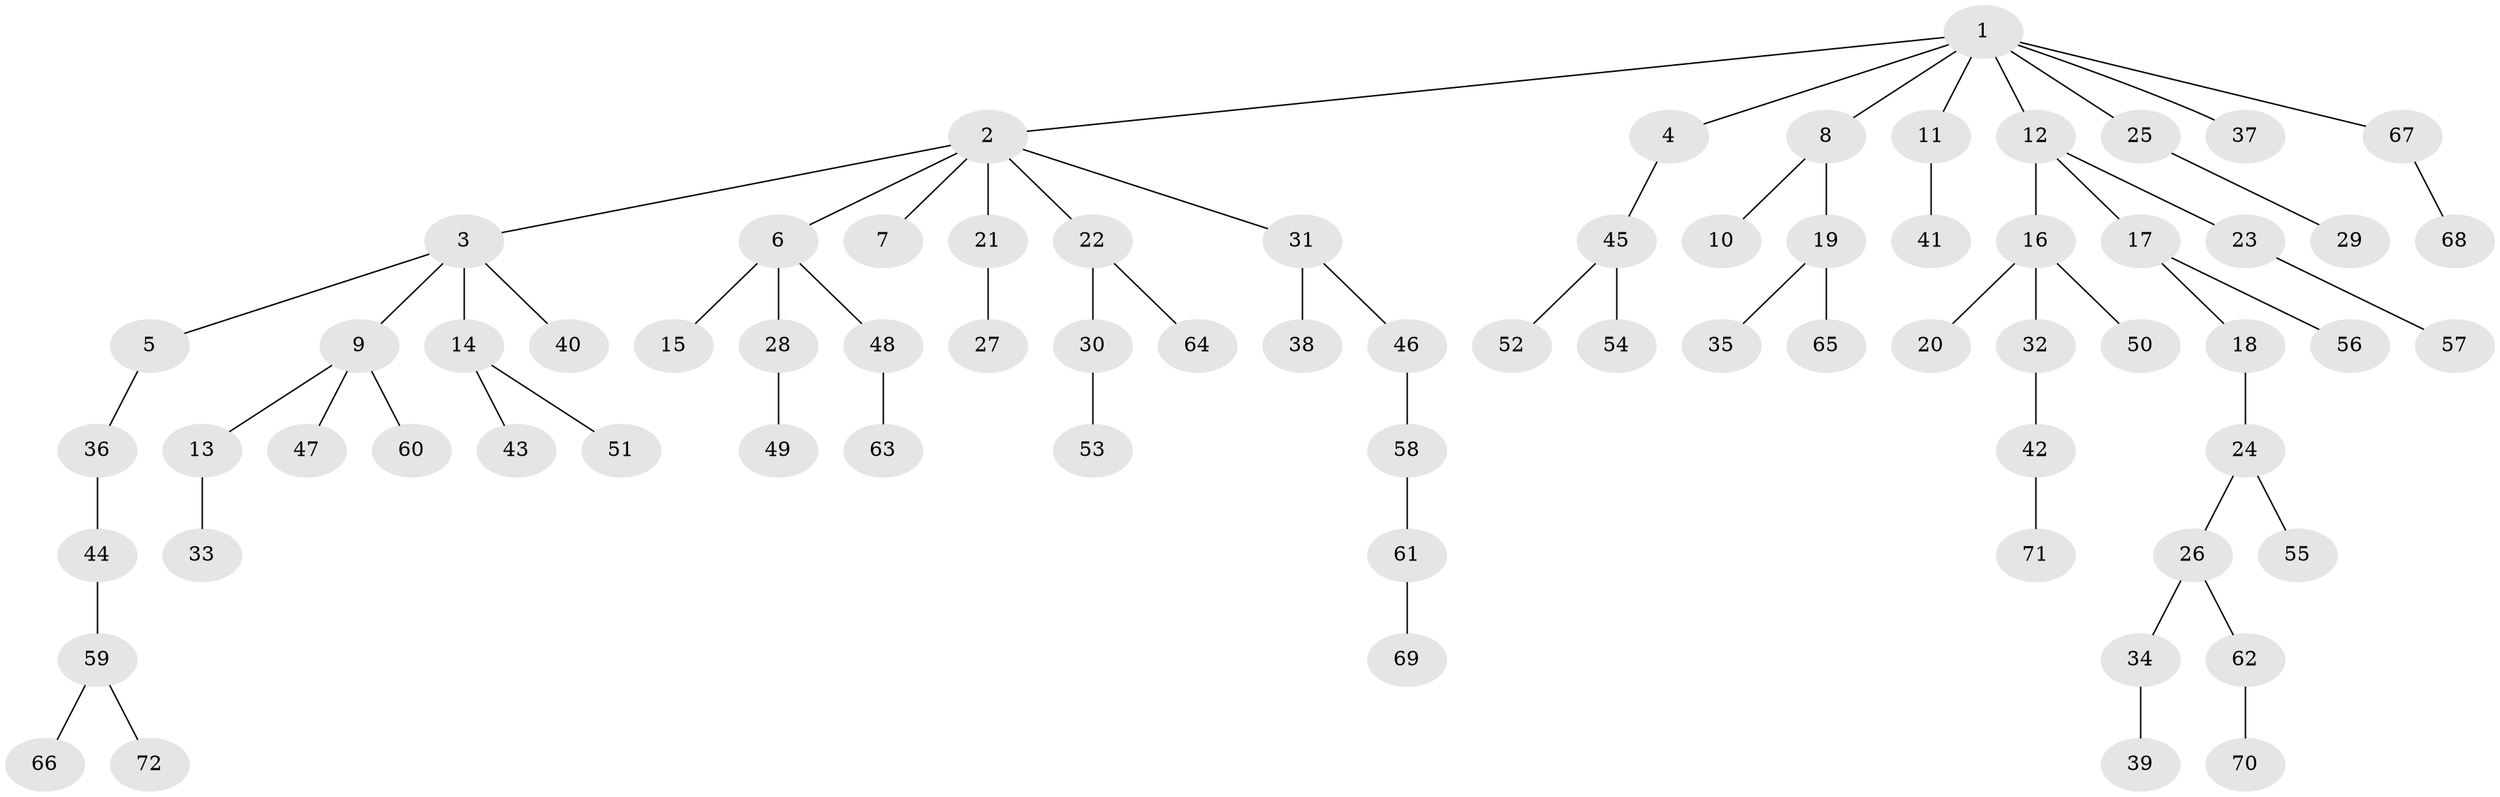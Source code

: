 // Generated by graph-tools (version 1.1) at 2025/26/03/09/25 03:26:26]
// undirected, 72 vertices, 71 edges
graph export_dot {
graph [start="1"]
  node [color=gray90,style=filled];
  1;
  2;
  3;
  4;
  5;
  6;
  7;
  8;
  9;
  10;
  11;
  12;
  13;
  14;
  15;
  16;
  17;
  18;
  19;
  20;
  21;
  22;
  23;
  24;
  25;
  26;
  27;
  28;
  29;
  30;
  31;
  32;
  33;
  34;
  35;
  36;
  37;
  38;
  39;
  40;
  41;
  42;
  43;
  44;
  45;
  46;
  47;
  48;
  49;
  50;
  51;
  52;
  53;
  54;
  55;
  56;
  57;
  58;
  59;
  60;
  61;
  62;
  63;
  64;
  65;
  66;
  67;
  68;
  69;
  70;
  71;
  72;
  1 -- 2;
  1 -- 4;
  1 -- 8;
  1 -- 11;
  1 -- 12;
  1 -- 25;
  1 -- 37;
  1 -- 67;
  2 -- 3;
  2 -- 6;
  2 -- 7;
  2 -- 21;
  2 -- 22;
  2 -- 31;
  3 -- 5;
  3 -- 9;
  3 -- 14;
  3 -- 40;
  4 -- 45;
  5 -- 36;
  6 -- 15;
  6 -- 28;
  6 -- 48;
  8 -- 10;
  8 -- 19;
  9 -- 13;
  9 -- 47;
  9 -- 60;
  11 -- 41;
  12 -- 16;
  12 -- 17;
  12 -- 23;
  13 -- 33;
  14 -- 43;
  14 -- 51;
  16 -- 20;
  16 -- 32;
  16 -- 50;
  17 -- 18;
  17 -- 56;
  18 -- 24;
  19 -- 35;
  19 -- 65;
  21 -- 27;
  22 -- 30;
  22 -- 64;
  23 -- 57;
  24 -- 26;
  24 -- 55;
  25 -- 29;
  26 -- 34;
  26 -- 62;
  28 -- 49;
  30 -- 53;
  31 -- 38;
  31 -- 46;
  32 -- 42;
  34 -- 39;
  36 -- 44;
  42 -- 71;
  44 -- 59;
  45 -- 52;
  45 -- 54;
  46 -- 58;
  48 -- 63;
  58 -- 61;
  59 -- 66;
  59 -- 72;
  61 -- 69;
  62 -- 70;
  67 -- 68;
}
